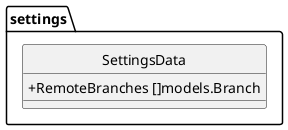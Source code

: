 @startuml
top to bottom direction
skinparam classAttributeIconSize 0
skinparam DefaultFontName Arial
skinparam DefaultFontSize 14
skinparam monochrome true
hide circle

namespace settings {
    class SettingsData << (S,Aquamarine) >> {
        + RemoteBranches []models.Branch

    }
}
@enduml
